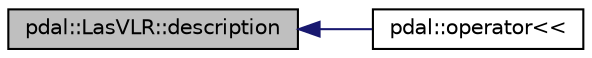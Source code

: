 digraph "pdal::LasVLR::description"
{
  edge [fontname="Helvetica",fontsize="10",labelfontname="Helvetica",labelfontsize="10"];
  node [fontname="Helvetica",fontsize="10",shape=record];
  rankdir="LR";
  Node1 [label="pdal::LasVLR::description",height=0.2,width=0.4,color="black", fillcolor="grey75", style="filled", fontcolor="black"];
  Node1 -> Node2 [dir="back",color="midnightblue",fontsize="10",style="solid",fontname="Helvetica"];
  Node2 [label="pdal::operator\<\<",height=0.2,width=0.4,color="black", fillcolor="white", style="filled",URL="$namespacepdal.html#a7e71301aa25ed11913198b02161b32c2"];
}
